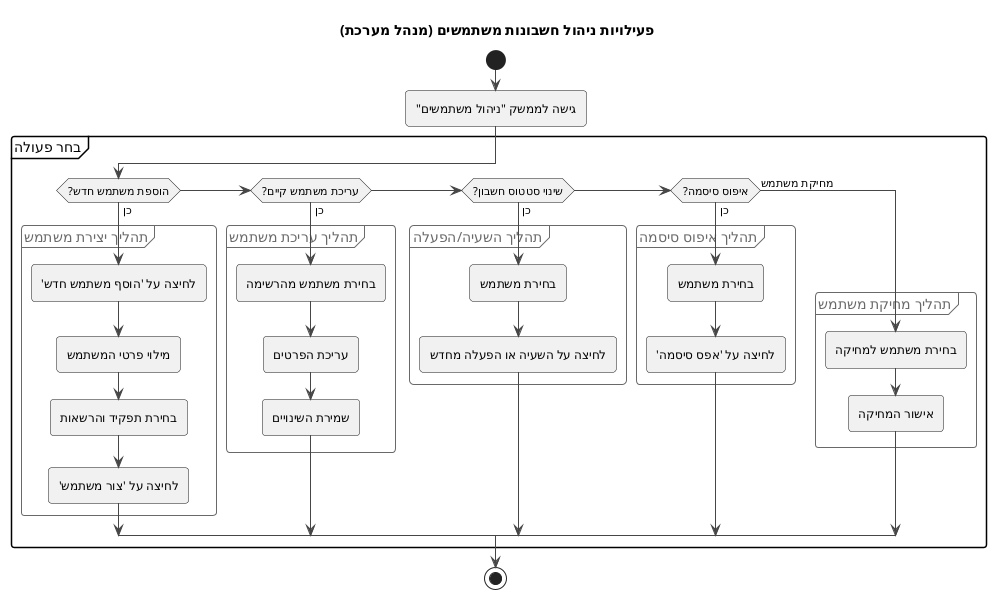 @startuml
!theme vibrant

title פעילויות ניהול חשבונות משתמשים (מנהל מערכת)

start
:גישה לממשק "ניהול משתמשים";

partition "בחר פעולה" {
  if (הוספת משתמש חדש?) then (כן)
    group "תהליך יצירת משתמש"
      :לחיצה על 'הוסף משתמש חדש';
      :מילוי פרטי המשתמש;
      :בחירת תפקיד והרשאות;
      :לחיצה על 'צור משתמש';
    end group

  else if (עריכת משתמש קיים?) then (כן)
    group "תהליך עריכת משתמש"
      :בחירת משתמש מהרשימה;
      :עריכת הפרטים;
      :שמירת השינויים;
    end group

  else if (שינוי סטטוס חשבון?) then (כן)
    group "תהליך השעיה/הפעלה"
      :בחירת משתמש;
      :לחיצה על השעיה או הפעלה מחדש;
    end group
    
  else if (איפוס סיסמה?) then (כן)
    group "תהליך איפוס סיסמה"
      :בחירת משתמש;
      :לחיצה על 'אפס סיסמה';
    end group

  else (מחיקת משתמש)
    group "תהליך מחיקת משתמש"
      :בחירת משתמש למחיקה;
      :אישור המחיקה;
    end group
  endif
}

stop

@enduml
